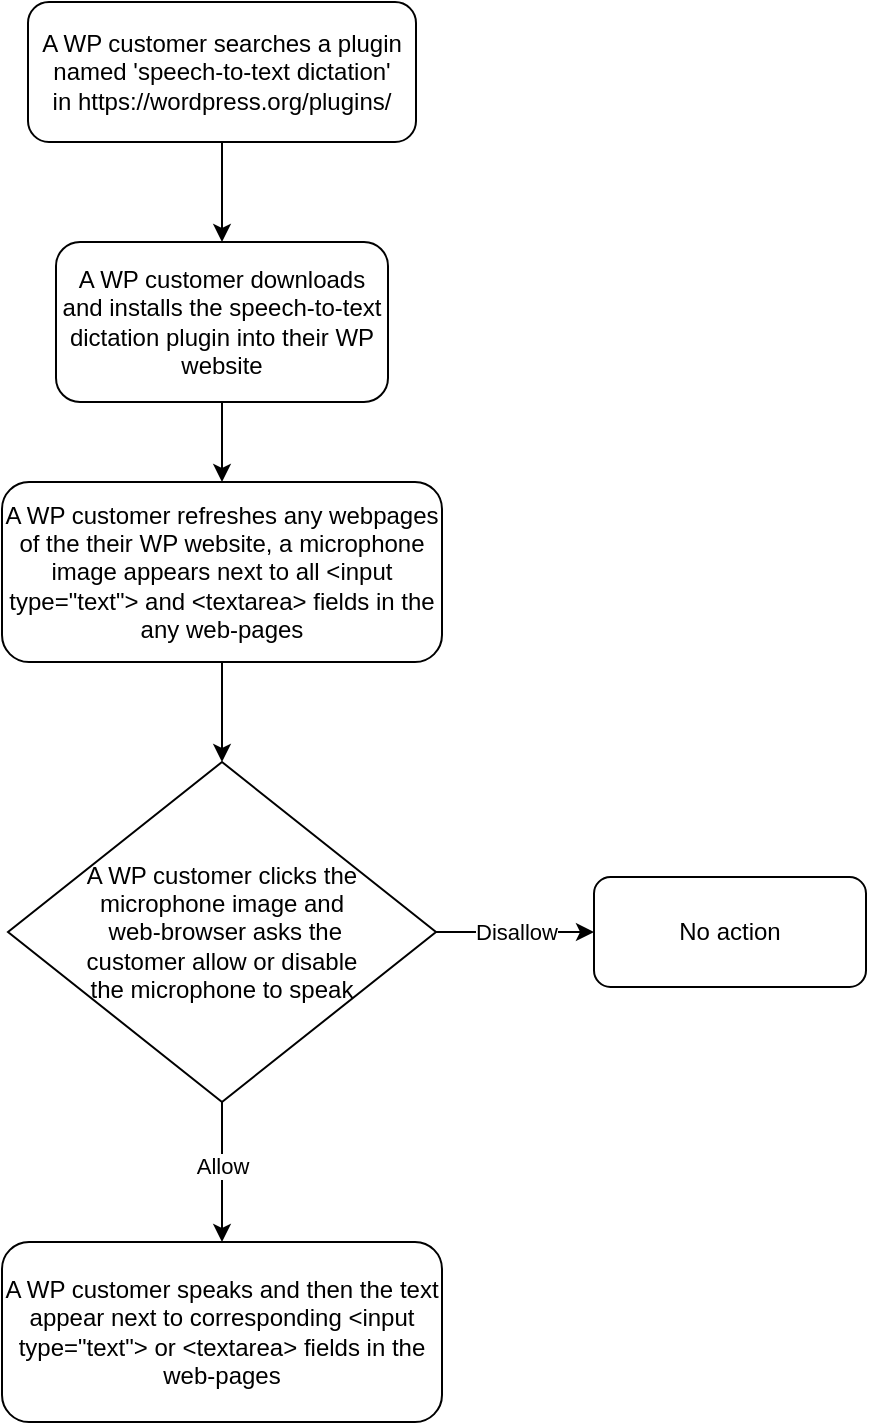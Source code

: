 <mxfile version="20.6.2" type="github">
  <diagram id="C5RBs43oDa-KdzZeNtuy" name="Page-1">
    <mxGraphModel dx="1124" dy="771" grid="1" gridSize="10" guides="1" tooltips="1" connect="1" arrows="1" fold="1" page="1" pageScale="1" pageWidth="827" pageHeight="1169" math="0" shadow="0">
      <root>
        <mxCell id="WIyWlLk6GJQsqaUBKTNV-0" />
        <mxCell id="WIyWlLk6GJQsqaUBKTNV-1" parent="WIyWlLk6GJQsqaUBKTNV-0" />
        <mxCell id="WIyWlLk6GJQsqaUBKTNV-3" value="A WP customer searches a plugin named &#39;speech-to-text dictation&#39; in&amp;nbsp;https://wordpress.org/plugins/" style="rounded=1;whiteSpace=wrap;html=1;fontSize=12;glass=0;strokeWidth=1;shadow=0;" parent="WIyWlLk6GJQsqaUBKTNV-1" vertex="1">
          <mxGeometry x="327" y="50" width="194" height="70" as="geometry" />
        </mxCell>
        <mxCell id="wogaCf4V0jCYcizn1_bm-8" style="edgeStyle=orthogonalEdgeStyle;rounded=0;orthogonalLoop=1;jettySize=auto;html=1;exitX=0.5;exitY=1;exitDx=0;exitDy=0;entryX=0.5;entryY=0;entryDx=0;entryDy=0;" parent="WIyWlLk6GJQsqaUBKTNV-1" source="WIyWlLk6GJQsqaUBKTNV-11" target="wogaCf4V0jCYcizn1_bm-1" edge="1">
          <mxGeometry relative="1" as="geometry" />
        </mxCell>
        <mxCell id="WIyWlLk6GJQsqaUBKTNV-11" value="A WP customer refreshes any webpages of the their WP website, a&amp;nbsp;microphone image appears next to all&amp;nbsp;&amp;lt;input type=&quot;text&quot;&amp;gt; and &amp;lt;textarea&amp;gt; fields in the any web-pages" style="rounded=1;whiteSpace=wrap;html=1;fontSize=12;glass=0;strokeWidth=1;shadow=0;" parent="WIyWlLk6GJQsqaUBKTNV-1" vertex="1">
          <mxGeometry x="314" y="290" width="220" height="90" as="geometry" />
        </mxCell>
        <mxCell id="WIyWlLk6GJQsqaUBKTNV-12" value="A WP customer downloads and installs the speech-to-text dictation plugin into their WP website" style="rounded=1;whiteSpace=wrap;html=1;fontSize=12;glass=0;strokeWidth=1;shadow=0;" parent="WIyWlLk6GJQsqaUBKTNV-1" vertex="1">
          <mxGeometry x="341" y="170" width="166" height="80" as="geometry" />
        </mxCell>
        <mxCell id="wogaCf4V0jCYcizn1_bm-0" value="A WP customer speaks and then the text appear next to corresponding &amp;lt;input type=&quot;text&quot;&amp;gt; or &amp;lt;textarea&amp;gt; fields in the web-pages" style="rounded=1;whiteSpace=wrap;html=1;fontSize=12;glass=0;strokeWidth=1;shadow=0;" parent="WIyWlLk6GJQsqaUBKTNV-1" vertex="1">
          <mxGeometry x="314" y="670" width="220" height="90" as="geometry" />
        </mxCell>
        <mxCell id="wogaCf4V0jCYcizn1_bm-10" style="edgeStyle=orthogonalEdgeStyle;rounded=0;orthogonalLoop=1;jettySize=auto;html=1;entryX=0.5;entryY=0;entryDx=0;entryDy=0;" parent="WIyWlLk6GJQsqaUBKTNV-1" source="wogaCf4V0jCYcizn1_bm-1" target="wogaCf4V0jCYcizn1_bm-0" edge="1">
          <mxGeometry relative="1" as="geometry" />
        </mxCell>
        <mxCell id="wogaCf4V0jCYcizn1_bm-16" value="Allow" style="edgeLabel;html=1;align=center;verticalAlign=middle;resizable=0;points=[];" parent="wogaCf4V0jCYcizn1_bm-10" vertex="1" connectable="0">
          <mxGeometry x="-0.117" relative="1" as="geometry">
            <mxPoint y="1" as="offset" />
          </mxGeometry>
        </mxCell>
        <mxCell id="wogaCf4V0jCYcizn1_bm-12" style="edgeStyle=orthogonalEdgeStyle;rounded=0;orthogonalLoop=1;jettySize=auto;html=1;entryX=0;entryY=0.5;entryDx=0;entryDy=0;" parent="WIyWlLk6GJQsqaUBKTNV-1" source="wogaCf4V0jCYcizn1_bm-1" target="wogaCf4V0jCYcizn1_bm-2" edge="1">
          <mxGeometry relative="1" as="geometry" />
        </mxCell>
        <mxCell id="wogaCf4V0jCYcizn1_bm-15" value="Disallow" style="edgeLabel;html=1;align=center;verticalAlign=middle;resizable=0;points=[];" parent="wogaCf4V0jCYcizn1_bm-12" vertex="1" connectable="0">
          <mxGeometry x="0.016" y="1" relative="1" as="geometry">
            <mxPoint y="1" as="offset" />
          </mxGeometry>
        </mxCell>
        <mxCell id="wogaCf4V0jCYcizn1_bm-1" value="A WP customer clicks the &lt;br&gt;microphone image and&lt;br&gt;&amp;nbsp;web-browser asks the &lt;br&gt;customer allow or disable &lt;br&gt;the microphone to speak" style="rhombus;whiteSpace=wrap;html=1;" parent="WIyWlLk6GJQsqaUBKTNV-1" vertex="1">
          <mxGeometry x="317" y="430" width="214" height="170" as="geometry" />
        </mxCell>
        <mxCell id="wogaCf4V0jCYcizn1_bm-2" value="No action" style="rounded=1;whiteSpace=wrap;html=1;fontSize=12;glass=0;strokeWidth=1;shadow=0;" parent="WIyWlLk6GJQsqaUBKTNV-1" vertex="1">
          <mxGeometry x="610" y="487.5" width="136" height="55" as="geometry" />
        </mxCell>
        <mxCell id="wogaCf4V0jCYcizn1_bm-3" value="" style="endArrow=classic;html=1;rounded=0;exitX=0.5;exitY=1;exitDx=0;exitDy=0;" parent="WIyWlLk6GJQsqaUBKTNV-1" source="WIyWlLk6GJQsqaUBKTNV-3" edge="1">
          <mxGeometry width="50" height="50" relative="1" as="geometry">
            <mxPoint x="390" y="460" as="sourcePoint" />
            <mxPoint x="424" y="170" as="targetPoint" />
          </mxGeometry>
        </mxCell>
        <mxCell id="wogaCf4V0jCYcizn1_bm-6" value="" style="endArrow=classic;html=1;rounded=0;exitX=0.5;exitY=1;exitDx=0;exitDy=0;" parent="WIyWlLk6GJQsqaUBKTNV-1" source="WIyWlLk6GJQsqaUBKTNV-12" edge="1">
          <mxGeometry width="50" height="50" relative="1" as="geometry">
            <mxPoint x="390" y="460" as="sourcePoint" />
            <mxPoint x="424" y="290" as="targetPoint" />
          </mxGeometry>
        </mxCell>
      </root>
    </mxGraphModel>
  </diagram>
</mxfile>
